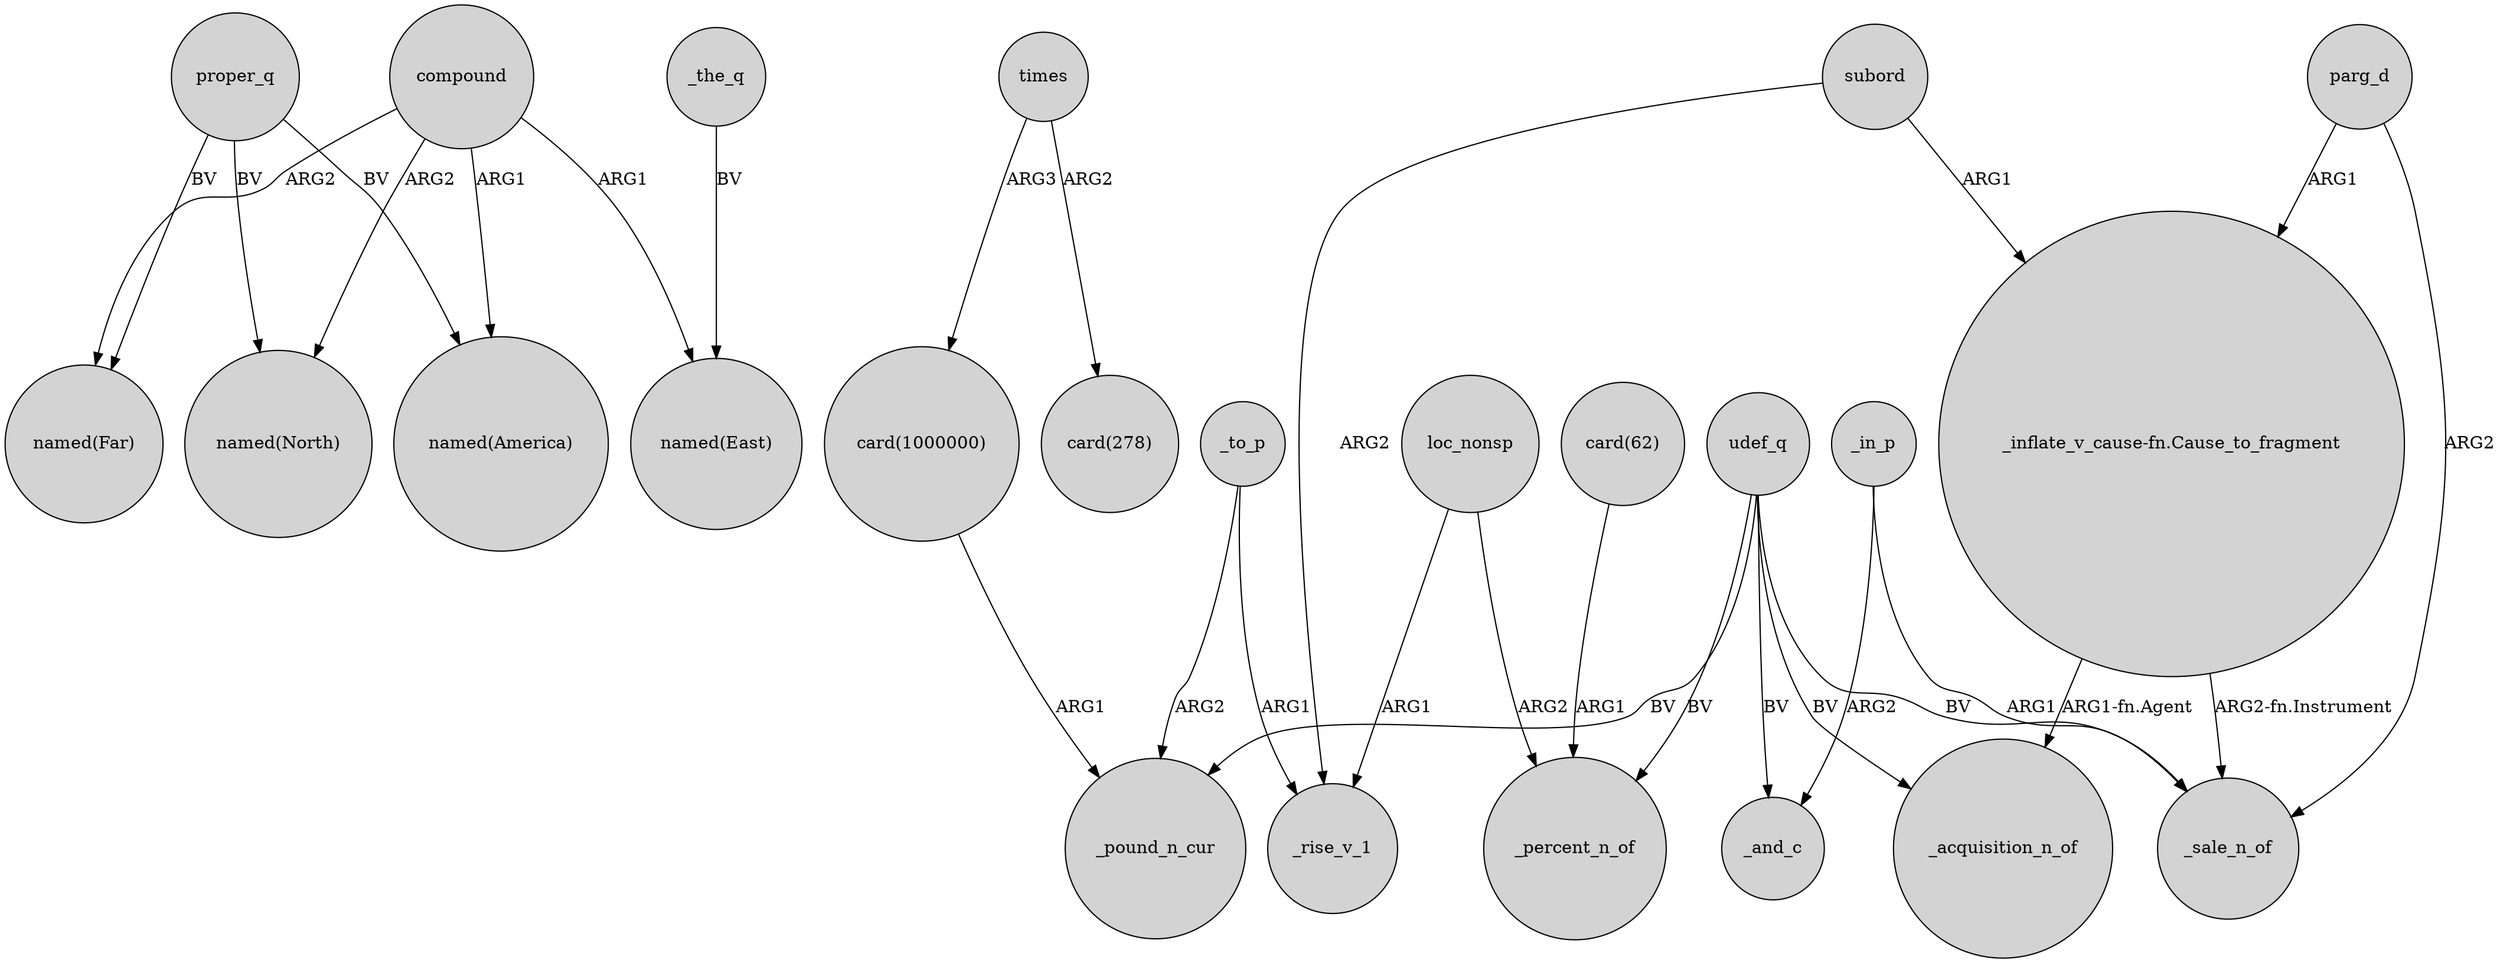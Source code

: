 digraph {
	node [shape=circle style=filled]
	proper_q -> "named(Far)" [label=BV]
	udef_q -> _pound_n_cur [label=BV]
	_in_p -> _and_c [label=ARG2]
	"_inflate_v_cause-fn.Cause_to_fragment" -> _sale_n_of [label="ARG2-fn.Instrument"]
	proper_q -> "named(North)" [label=BV]
	compound -> "named(America)" [label=ARG1]
	times -> "card(1000000)" [label=ARG3]
	proper_q -> "named(America)" [label=BV]
	udef_q -> _sale_n_of [label=BV]
	udef_q -> _and_c [label=BV]
	_the_q -> "named(East)" [label=BV]
	_in_p -> _sale_n_of [label=ARG1]
	_to_p -> _pound_n_cur [label=ARG2]
	_to_p -> _rise_v_1 [label=ARG1]
	"_inflate_v_cause-fn.Cause_to_fragment" -> _acquisition_n_of [label="ARG1-fn.Agent"]
	parg_d -> _sale_n_of [label=ARG2]
	compound -> "named(East)" [label=ARG1]
	udef_q -> _percent_n_of [label=BV]
	"card(1000000)" -> _pound_n_cur [label=ARG1]
	"card(62)" -> _percent_n_of [label=ARG1]
	parg_d -> "_inflate_v_cause-fn.Cause_to_fragment" [label=ARG1]
	compound -> "named(Far)" [label=ARG2]
	times -> "card(278)" [label=ARG2]
	subord -> "_inflate_v_cause-fn.Cause_to_fragment" [label=ARG1]
	compound -> "named(North)" [label=ARG2]
	loc_nonsp -> _rise_v_1 [label=ARG1]
	subord -> _rise_v_1 [label=ARG2]
	loc_nonsp -> _percent_n_of [label=ARG2]
	udef_q -> _acquisition_n_of [label=BV]
}
